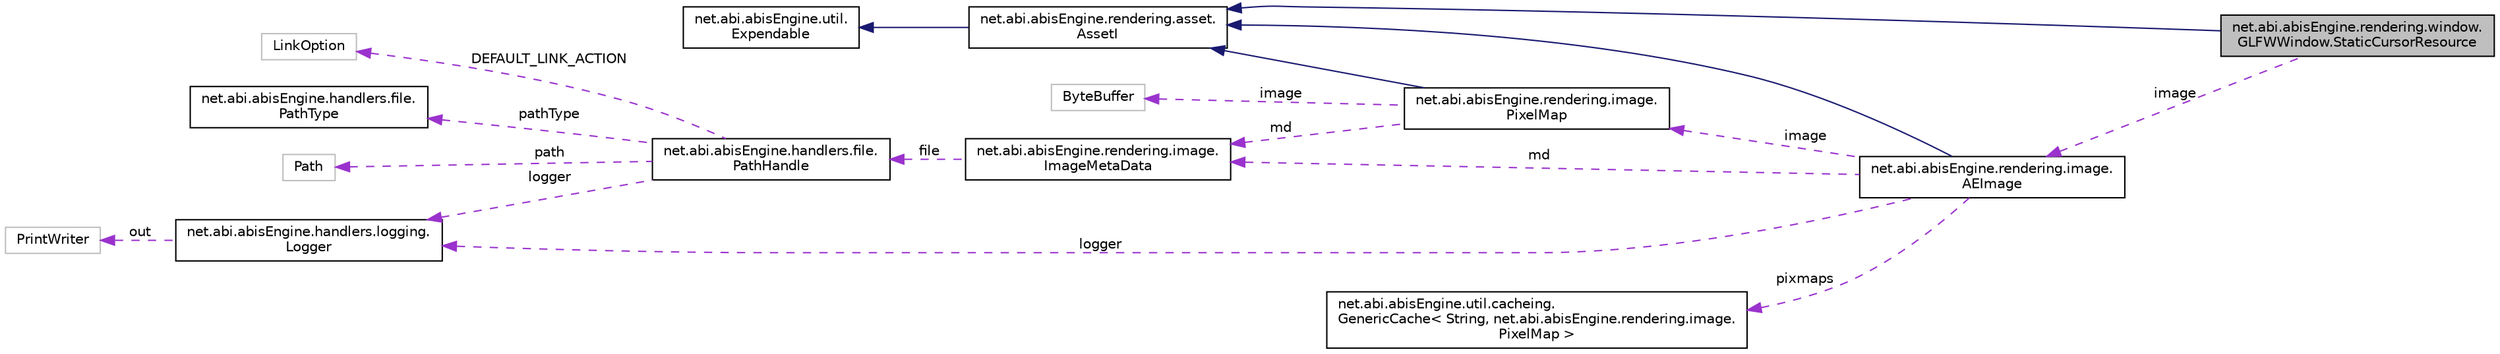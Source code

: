 digraph "net.abi.abisEngine.rendering.window.GLFWWindow.StaticCursorResource"
{
 // LATEX_PDF_SIZE
  edge [fontname="Helvetica",fontsize="10",labelfontname="Helvetica",labelfontsize="10"];
  node [fontname="Helvetica",fontsize="10",shape=record];
  rankdir="LR";
  Node1 [label="net.abi.abisEngine.rendering.window.\lGLFWWindow.StaticCursorResource",height=0.2,width=0.4,color="black", fillcolor="grey75", style="filled", fontcolor="black",tooltip=" "];
  Node2 -> Node1 [dir="back",color="midnightblue",fontsize="10",style="solid",fontname="Helvetica"];
  Node2 [label="net.abi.abisEngine.rendering.asset.\lAssetI",height=0.2,width=0.4,color="black", fillcolor="white", style="filled",URL="$db/d3c/interfacenet_1_1abi_1_1abis_engine_1_1rendering_1_1asset_1_1_asset_i.html",tooltip=" "];
  Node3 -> Node2 [dir="back",color="midnightblue",fontsize="10",style="solid",fontname="Helvetica"];
  Node3 [label="net.abi.abisEngine.util.\lExpendable",height=0.2,width=0.4,color="black", fillcolor="white", style="filled",URL="$dd/d27/interfacenet_1_1abi_1_1abis_engine_1_1util_1_1_expendable.html",tooltip=" "];
  Node4 -> Node1 [dir="back",color="darkorchid3",fontsize="10",style="dashed",label=" image" ,fontname="Helvetica"];
  Node4 [label="net.abi.abisEngine.rendering.image.\lAEImage",height=0.2,width=0.4,color="black", fillcolor="white", style="filled",URL="$d0/d3d/classnet_1_1abi_1_1abis_engine_1_1rendering_1_1image_1_1_a_e_image.html",tooltip=" "];
  Node2 -> Node4 [dir="back",color="midnightblue",fontsize="10",style="solid",fontname="Helvetica"];
  Node5 -> Node4 [dir="back",color="darkorchid3",fontsize="10",style="dashed",label=" image" ,fontname="Helvetica"];
  Node5 [label="net.abi.abisEngine.rendering.image.\lPixelMap",height=0.2,width=0.4,color="black", fillcolor="white", style="filled",URL="$d0/d93/classnet_1_1abi_1_1abis_engine_1_1rendering_1_1image_1_1_pixel_map.html",tooltip=" "];
  Node2 -> Node5 [dir="back",color="midnightblue",fontsize="10",style="solid",fontname="Helvetica"];
  Node6 -> Node5 [dir="back",color="darkorchid3",fontsize="10",style="dashed",label=" image" ,fontname="Helvetica"];
  Node6 [label="ByteBuffer",height=0.2,width=0.4,color="grey75", fillcolor="white", style="filled",tooltip=" "];
  Node7 -> Node5 [dir="back",color="darkorchid3",fontsize="10",style="dashed",label=" md" ,fontname="Helvetica"];
  Node7 [label="net.abi.abisEngine.rendering.image.\lImageMetaData",height=0.2,width=0.4,color="black", fillcolor="white", style="filled",URL="$dd/d3a/classnet_1_1abi_1_1abis_engine_1_1rendering_1_1image_1_1_image_meta_data.html",tooltip=" "];
  Node8 -> Node7 [dir="back",color="darkorchid3",fontsize="10",style="dashed",label=" file" ,fontname="Helvetica"];
  Node8 [label="net.abi.abisEngine.handlers.file.\lPathHandle",height=0.2,width=0.4,color="black", fillcolor="white", style="filled",URL="$d6/d9e/classnet_1_1abi_1_1abis_engine_1_1handlers_1_1file_1_1_path_handle.html",tooltip=" "];
  Node9 -> Node8 [dir="back",color="darkorchid3",fontsize="10",style="dashed",label=" DEFAULT_LINK_ACTION" ,fontname="Helvetica"];
  Node9 [label="LinkOption",height=0.2,width=0.4,color="grey75", fillcolor="white", style="filled",tooltip=" "];
  Node10 -> Node8 [dir="back",color="darkorchid3",fontsize="10",style="dashed",label=" pathType" ,fontname="Helvetica"];
  Node10 [label="net.abi.abisEngine.handlers.file.\lPathType",height=0.2,width=0.4,color="black", fillcolor="white", style="filled",URL="$de/dc8/enumnet_1_1abi_1_1abis_engine_1_1handlers_1_1file_1_1_path_type.html",tooltip=" "];
  Node11 -> Node8 [dir="back",color="darkorchid3",fontsize="10",style="dashed",label=" path" ,fontname="Helvetica"];
  Node11 [label="Path",height=0.2,width=0.4,color="grey75", fillcolor="white", style="filled",tooltip=" "];
  Node12 -> Node8 [dir="back",color="darkorchid3",fontsize="10",style="dashed",label=" logger" ,fontname="Helvetica"];
  Node12 [label="net.abi.abisEngine.handlers.logging.\lLogger",height=0.2,width=0.4,color="black", fillcolor="white", style="filled",URL="$d1/d70/classnet_1_1abi_1_1abis_engine_1_1handlers_1_1logging_1_1_logger.html",tooltip=" "];
  Node13 -> Node12 [dir="back",color="darkorchid3",fontsize="10",style="dashed",label=" out" ,fontname="Helvetica"];
  Node13 [label="PrintWriter",height=0.2,width=0.4,color="grey75", fillcolor="white", style="filled",tooltip=" "];
  Node12 -> Node4 [dir="back",color="darkorchid3",fontsize="10",style="dashed",label=" logger" ,fontname="Helvetica"];
  Node14 -> Node4 [dir="back",color="darkorchid3",fontsize="10",style="dashed",label=" pixmaps" ,fontname="Helvetica"];
  Node14 [label="net.abi.abisEngine.util.cacheing.\lGenericCache\< String, net.abi.abisEngine.rendering.image.\lPixelMap \>",height=0.2,width=0.4,color="black", fillcolor="white", style="filled",URL="$d2/dbf/classnet_1_1abi_1_1abis_engine_1_1util_1_1cacheing_1_1_generic_cache.html",tooltip=" "];
  Node7 -> Node4 [dir="back",color="darkorchid3",fontsize="10",style="dashed",label=" md" ,fontname="Helvetica"];
}
